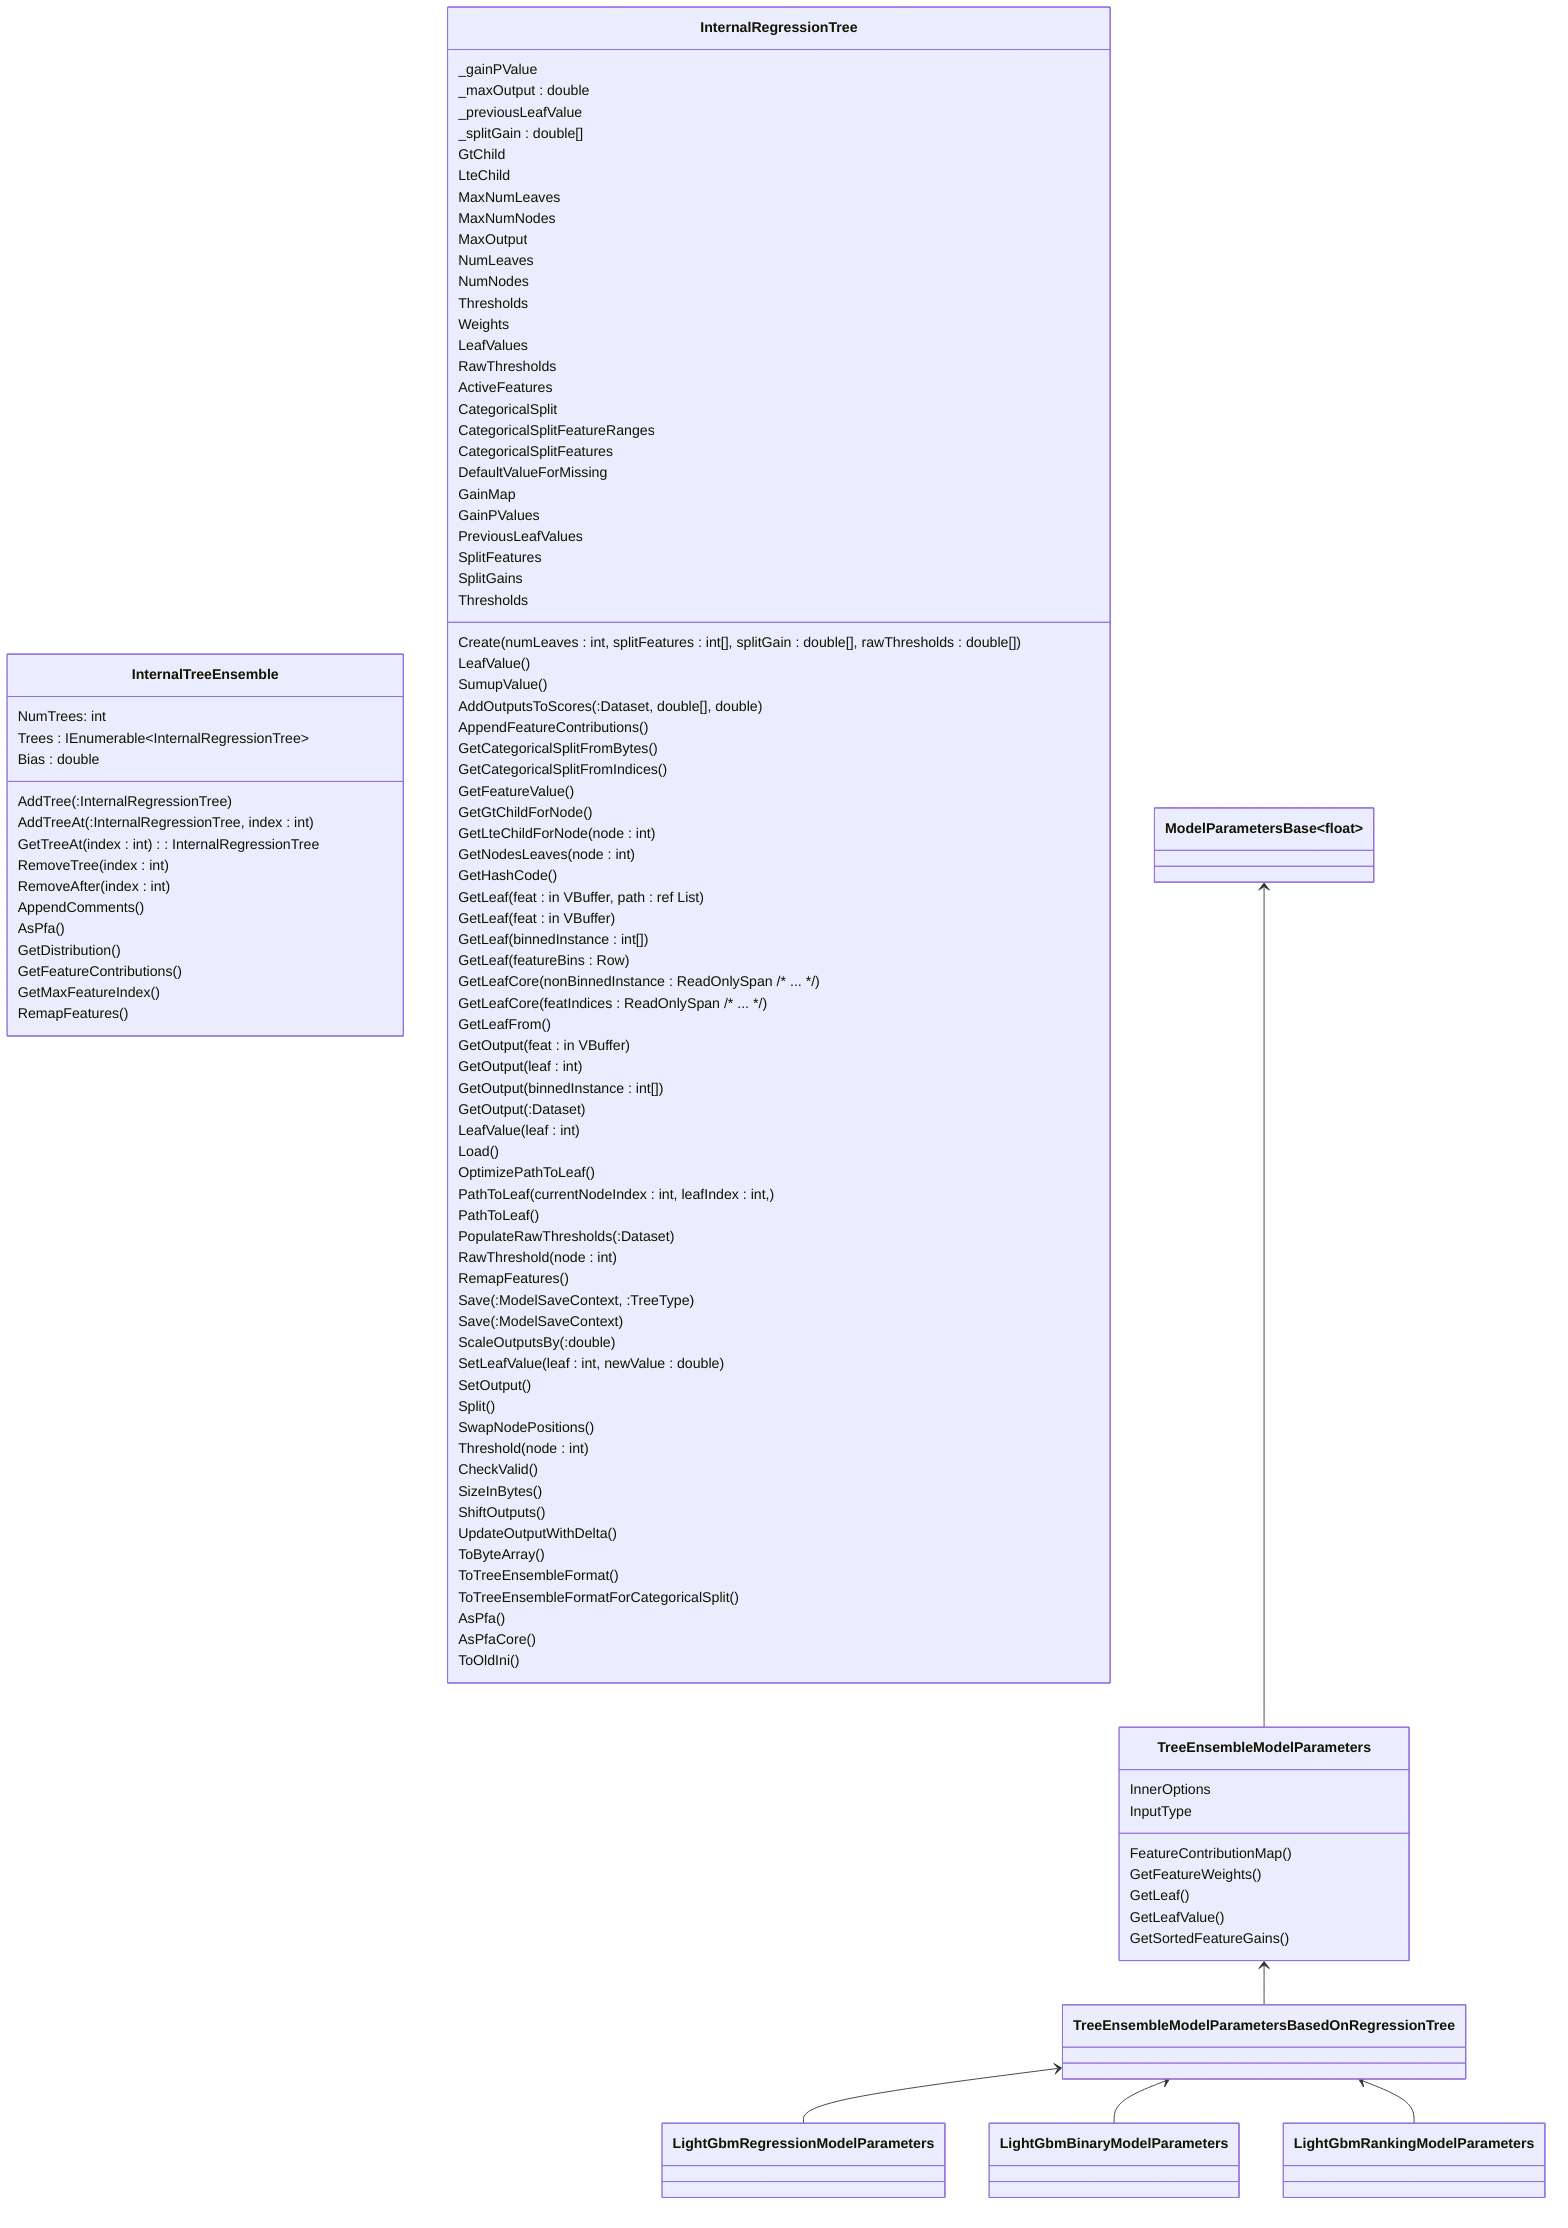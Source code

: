 classDiagram 
    class InternalTreeEnsemble {
      NumTrees: int
      Trees : IEnumerable~InternalRegressionTree~
      Bias : double
      AddTree(:InternalRegressionTree)
      AddTreeAt(:InternalRegressionTree, index : int)
      GetTreeAt(index : int) : InternalRegressionTree
      RemoveTree(index : int)
      RemoveAfter(index : int)
      AppendComments()
      AsPfa()
      GetDistribution()
      GetFeatureContributions()
      GetMaxFeatureIndex()
      RemapFeatures()
    }

    class InternalRegressionTree {
        _gainPValue
        _maxOutput : double
        _previousLeafValue
        _splitGain : double[]
        GtChild
        LteChild
        MaxNumLeaves
        MaxNumNodes
        MaxOutput 
        NumLeaves 
        NumNodes 
        Thresholds
        Weights
        LeafValues
        RawThresholds 
        ActiveFeatures
        CategoricalSplit
        CategoricalSplitFeatureRanges
        CategoricalSplitFeatures
        DefaultValueForMissing
        GainMap 
        GainPValues
        PreviousLeafValues
        SplitFeatures 
        SplitGains
        Thresholds
        Create(numLeaves : int, splitFeatures : int[], splitGain : double[], rawThresholds : double[])
        LeafValue()
        SumupValue()
        AddOutputsToScores(:Dataset, double[], double)
        AppendFeatureContributions()
        GetCategoricalSplitFromBytes()
        GetCategoricalSplitFromIndices()
        GetFeatureValue()
        GetGtChildForNode()
        GetLteChildForNode(node : int)
        GetNodesLeaves(node : int)
        GetHashCode()
        GetLeaf(feat : in VBuffer<float>, path : ref List<int>)
        GetLeaf(feat : in VBuffer<float>)
        GetLeaf(binnedInstance : int[])
        GetLeaf(featureBins : Row)
        GetLeafCore(nonBinnedInstance : ReadOnlySpan<float> /* ... */)
        GetLeafCore(featIndices : ReadOnlySpan<int> /* ... */)
        GetLeafFrom()
        GetOutput(feat : in VBuffer<float>)
        GetOutput(leaf : int)
        GetOutput(binnedInstance : int[])
        GetOutput(:Dataset)
        LeafValue(leaf : int)
        Load()
        OptimizePathToLeaf()
        PathToLeaf(currentNodeIndex : int, leafIndex : int, )
        PathToLeaf()
        PopulateRawThresholds(:Dataset)
        RawThreshold(node : int)
        RemapFeatures()
        Save(:ModelSaveContext, :TreeType)
        Save(:ModelSaveContext)
        ScaleOutputsBy(:double)
        SetLeafValue(leaf : int, newValue : double)
        SetOutput()
        Split()
        SwapNodePositions()
        Threshold(node : int)
        CheckValid()
        SizeInBytes()
        ShiftOutputs()
        UpdateOutputWithDelta()
        ToByteArray()
        ToTreeEnsembleFormat()
        ToTreeEnsembleFormatForCategoricalSplit()
        AsPfa()
        AsPfaCore()
        ToOldIni()
    }

    class ModelParametersBase~float~
    class TreeEnsembleModelParameters {
        InnerOptions
        InputType
        FeatureContributionMap()
        GetFeatureWeights()
        GetLeaf()
        GetLeafValue()
        GetSortedFeatureGains()
    }
    class TreeEnsembleModelParametersBasedOnRegressionTree
    class LightGbmRegressionModelParameters
    class LightGbmBinaryModelParameters
    class LightGbmRankingModelParameters
    ModelParametersBase~float~ <-- TreeEnsembleModelParameters
    TreeEnsembleModelParameters <-- TreeEnsembleModelParametersBasedOnRegressionTree
    TreeEnsembleModelParametersBasedOnRegressionTree <-- LightGbmRegressionModelParameters
    TreeEnsembleModelParametersBasedOnRegressionTree <-- LightGbmBinaryModelParameters
    TreeEnsembleModelParametersBasedOnRegressionTree <-- LightGbmRankingModelParameters